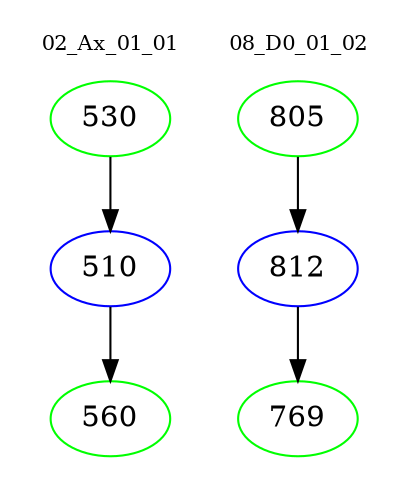 digraph{
subgraph cluster_0 {
color = white
label = "02_Ax_01_01";
fontsize=10;
T0_530 [label="530", color="green"]
T0_530 -> T0_510 [color="black"]
T0_510 [label="510", color="blue"]
T0_510 -> T0_560 [color="black"]
T0_560 [label="560", color="green"]
}
subgraph cluster_1 {
color = white
label = "08_D0_01_02";
fontsize=10;
T1_805 [label="805", color="green"]
T1_805 -> T1_812 [color="black"]
T1_812 [label="812", color="blue"]
T1_812 -> T1_769 [color="black"]
T1_769 [label="769", color="green"]
}
}
